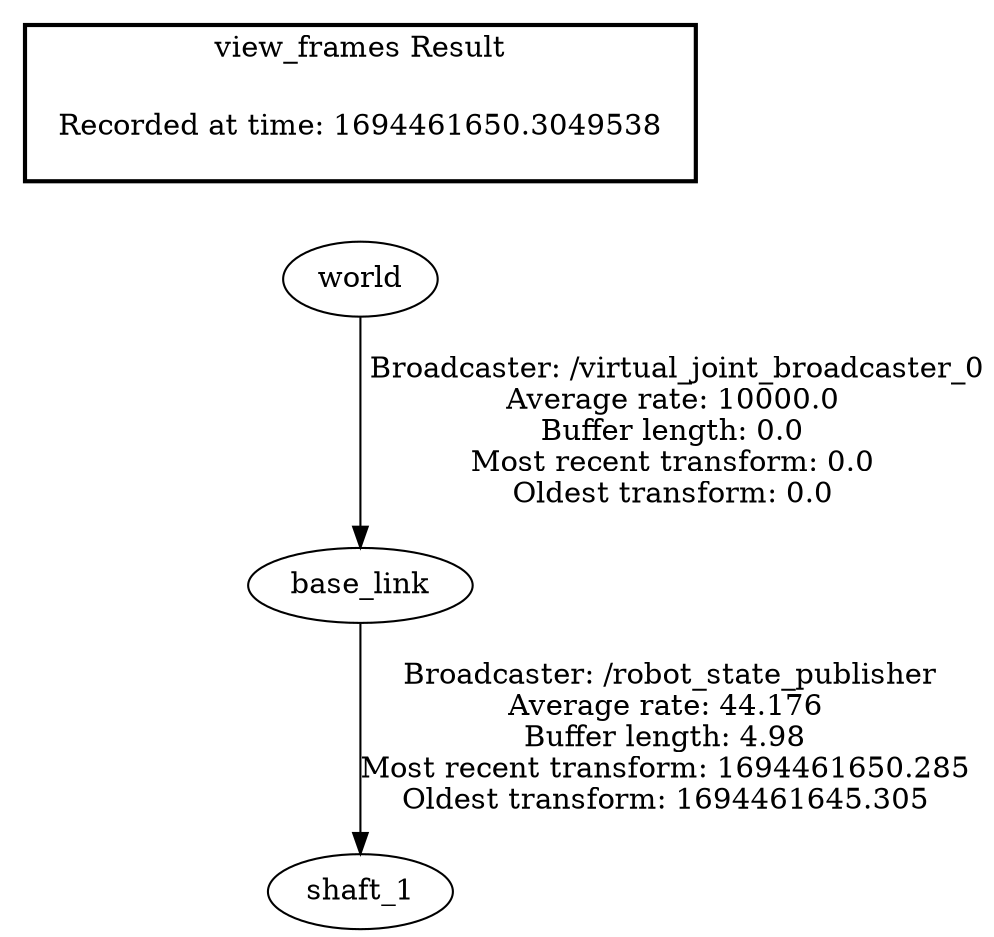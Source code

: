 digraph G {
"world" -> "base_link"[label=" Broadcaster: /virtual_joint_broadcaster_0\nAverage rate: 10000.0\nBuffer length: 0.0\nMost recent transform: 0.0\nOldest transform: 0.0\n"];
"base_link" -> "shaft_1"[label=" Broadcaster: /robot_state_publisher\nAverage rate: 44.176\nBuffer length: 4.98\nMost recent transform: 1694461650.285\nOldest transform: 1694461645.305\n"];
edge [style=invis];
 subgraph cluster_legend { style=bold; color=black; label ="view_frames Result";
"Recorded at time: 1694461650.3049538"[ shape=plaintext ] ;
}->"world";
}